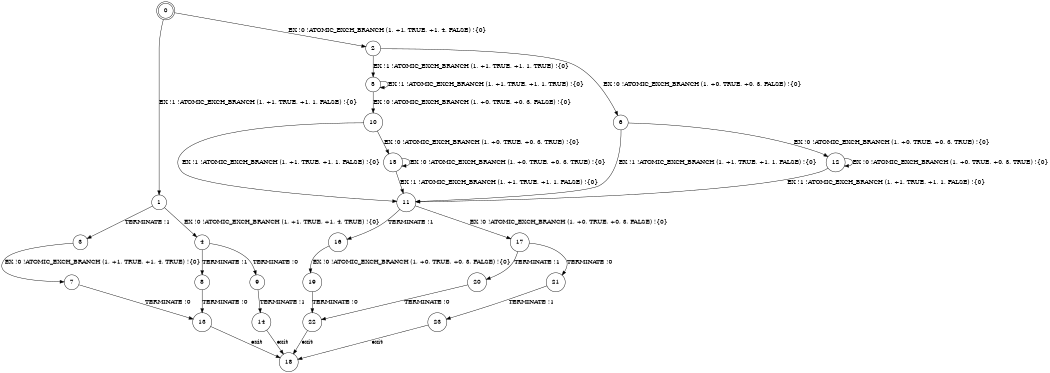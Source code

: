 digraph BCG {
size = "7, 10.5";
center = TRUE;
node [shape = circle];
0 [peripheries = 2];
0 -> 1 [label = "EX !1 !ATOMIC_EXCH_BRANCH (1, +1, TRUE, +1, 1, FALSE) !{0}"];
0 -> 2 [label = "EX !0 !ATOMIC_EXCH_BRANCH (1, +1, TRUE, +1, 4, FALSE) !{0}"];
1 -> 3 [label = "TERMINATE !1"];
1 -> 4 [label = "EX !0 !ATOMIC_EXCH_BRANCH (1, +1, TRUE, +1, 4, TRUE) !{0}"];
2 -> 5 [label = "EX !1 !ATOMIC_EXCH_BRANCH (1, +1, TRUE, +1, 1, TRUE) !{0}"];
2 -> 6 [label = "EX !0 !ATOMIC_EXCH_BRANCH (1, +0, TRUE, +0, 3, FALSE) !{0}"];
3 -> 7 [label = "EX !0 !ATOMIC_EXCH_BRANCH (1, +1, TRUE, +1, 4, TRUE) !{0}"];
4 -> 8 [label = "TERMINATE !1"];
4 -> 9 [label = "TERMINATE !0"];
5 -> 5 [label = "EX !1 !ATOMIC_EXCH_BRANCH (1, +1, TRUE, +1, 1, TRUE) !{0}"];
5 -> 10 [label = "EX !0 !ATOMIC_EXCH_BRANCH (1, +0, TRUE, +0, 3, FALSE) !{0}"];
6 -> 11 [label = "EX !1 !ATOMIC_EXCH_BRANCH (1, +1, TRUE, +1, 1, FALSE) !{0}"];
6 -> 12 [label = "EX !0 !ATOMIC_EXCH_BRANCH (1, +0, TRUE, +0, 3, TRUE) !{0}"];
7 -> 13 [label = "TERMINATE !0"];
8 -> 13 [label = "TERMINATE !0"];
9 -> 14 [label = "TERMINATE !1"];
10 -> 11 [label = "EX !1 !ATOMIC_EXCH_BRANCH (1, +1, TRUE, +1, 1, FALSE) !{0}"];
10 -> 15 [label = "EX !0 !ATOMIC_EXCH_BRANCH (1, +0, TRUE, +0, 3, TRUE) !{0}"];
11 -> 16 [label = "TERMINATE !1"];
11 -> 17 [label = "EX !0 !ATOMIC_EXCH_BRANCH (1, +0, TRUE, +0, 3, FALSE) !{0}"];
12 -> 11 [label = "EX !1 !ATOMIC_EXCH_BRANCH (1, +1, TRUE, +1, 1, FALSE) !{0}"];
12 -> 12 [label = "EX !0 !ATOMIC_EXCH_BRANCH (1, +0, TRUE, +0, 3, TRUE) !{0}"];
13 -> 18 [label = "exit"];
14 -> 18 [label = "exit"];
15 -> 11 [label = "EX !1 !ATOMIC_EXCH_BRANCH (1, +1, TRUE, +1, 1, FALSE) !{0}"];
15 -> 15 [label = "EX !0 !ATOMIC_EXCH_BRANCH (1, +0, TRUE, +0, 3, TRUE) !{0}"];
16 -> 19 [label = "EX !0 !ATOMIC_EXCH_BRANCH (1, +0, TRUE, +0, 3, FALSE) !{0}"];
17 -> 20 [label = "TERMINATE !1"];
17 -> 21 [label = "TERMINATE !0"];
19 -> 22 [label = "TERMINATE !0"];
20 -> 22 [label = "TERMINATE !0"];
21 -> 23 [label = "TERMINATE !1"];
22 -> 18 [label = "exit"];
23 -> 18 [label = "exit"];
}
